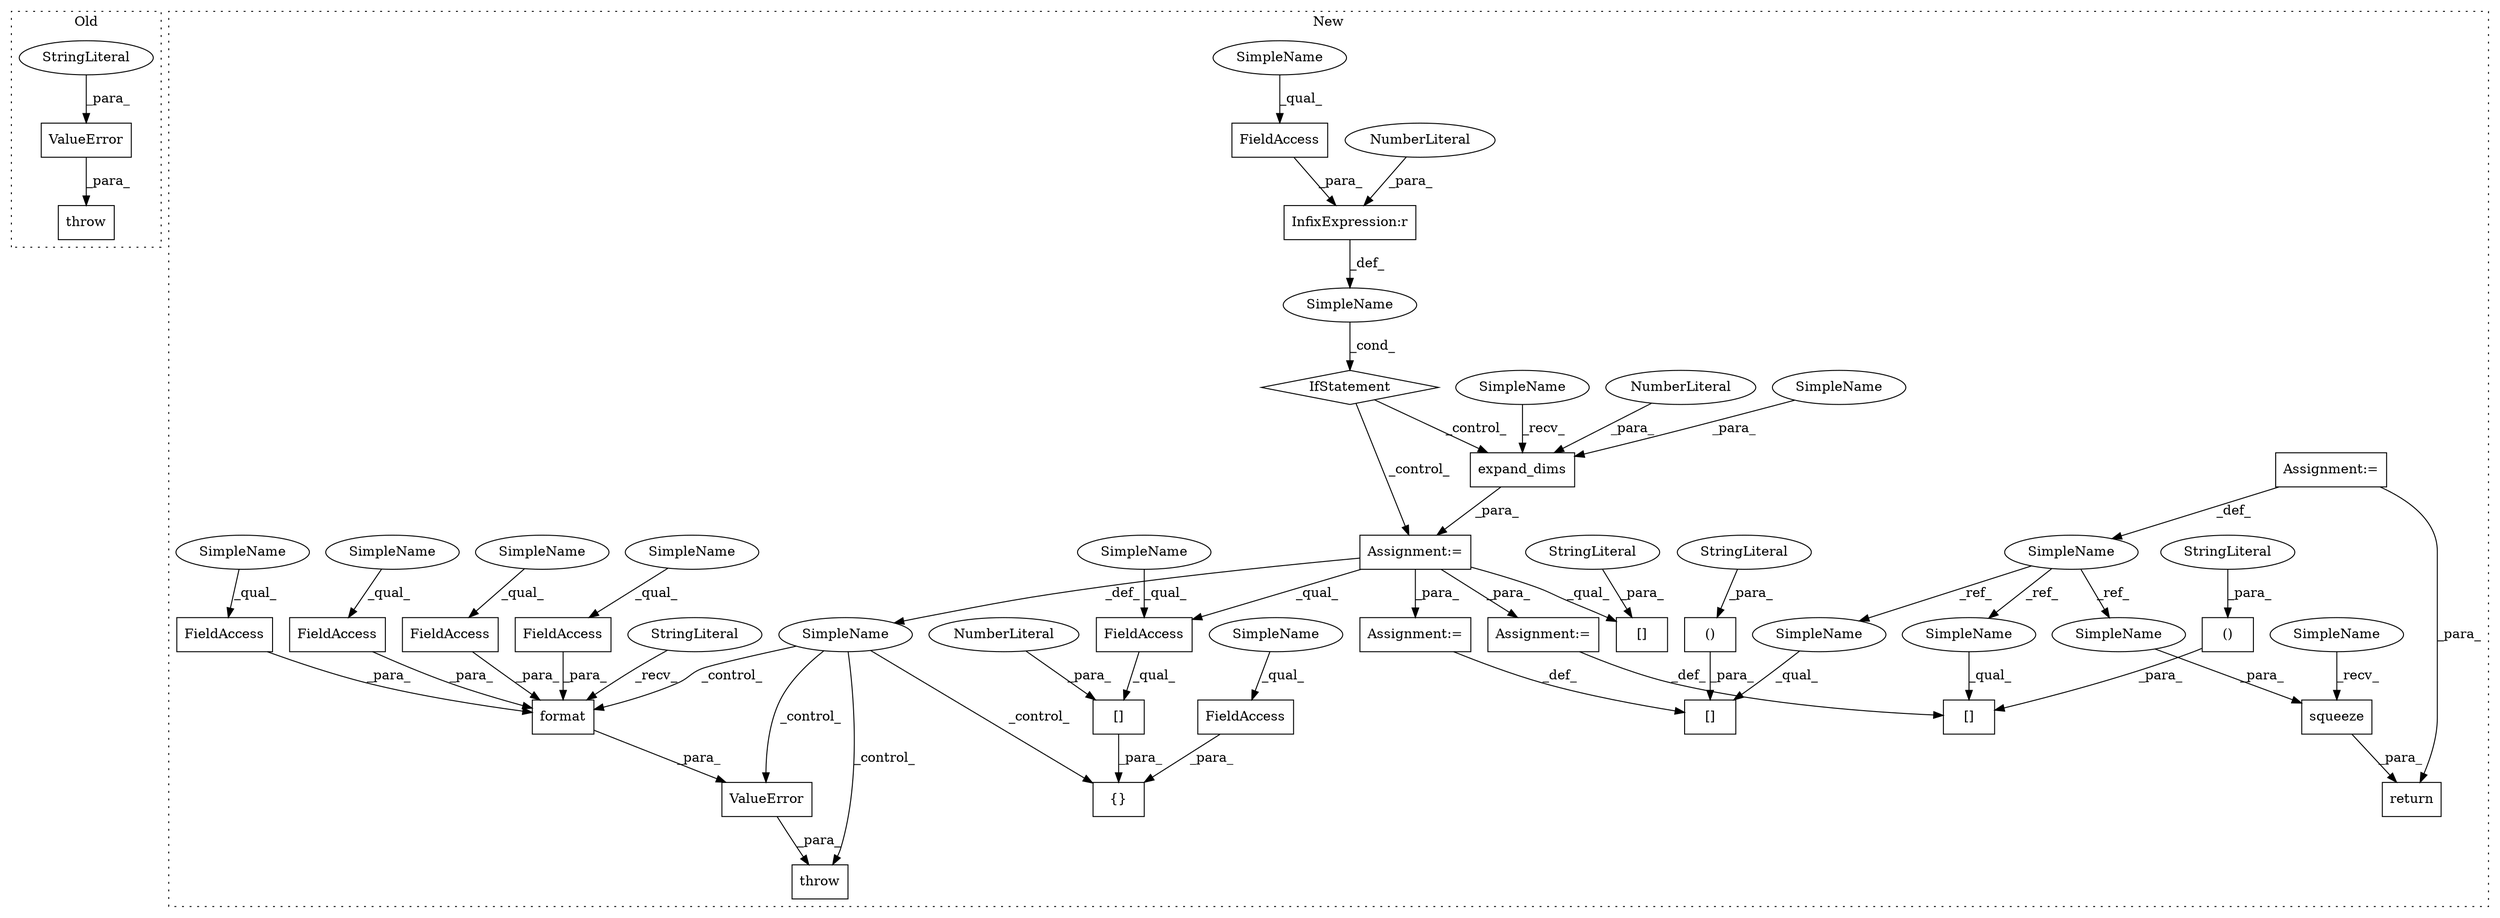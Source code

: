 digraph G {
subgraph cluster0 {
1 [label="throw" a="53" s="1584" l="6" shape="box"];
19 [label="ValueError" a="32" s="1590,1627" l="11,1" shape="box"];
21 [label="StringLiteral" a="45" s="1601" l="26" shape="ellipse"];
label = "Old";
style="dotted";
}
subgraph cluster1 {
2 [label="expand_dims" a="32" s="1887,1903" l="12,1" shape="box"];
3 [label="Assignment:=" a="7" s="1880" l="1" shape="box"];
4 [label="NumberLiteral" a="34" s="1902" l="1" shape="ellipse"];
5 [label="IfStatement" a="25" s="1853,1868" l="4,2" shape="diamond"];
6 [label="SimpleName" a="42" s="" l="" shape="ellipse"];
7 [label="InfixExpression:r" a="27" s="1864" l="3" shape="box"];
8 [label="FieldAccess" a="22" s="1857" l="7" shape="box"];
9 [label="[]" a="2" s="1920,1947" l="9,1" shape="box"];
10 [label="NumberLiteral" a="34" s="1867" l="1" shape="ellipse"];
11 [label="format" a="32" s="2054,2092" l="7,1" shape="box"];
12 [label="SimpleName" a="42" s="" l="" shape="ellipse"];
13 [label="throw" a="53" s="1995" l="6" shape="box"];
14 [label="FieldAccess" a="22" s="2061" l="7" shape="box"];
15 [label="StringLiteral" a="45" s="1929" l="18" shape="ellipse"];
16 [label="FieldAccess" a="22" s="2085" l="7" shape="box"];
17 [label="FieldAccess" a="22" s="2077" l="7" shape="box"];
18 [label="FieldAccess" a="22" s="2069" l="7" shape="box"];
20 [label="ValueError" a="32" s="2001,2093" l="11,1" shape="box"];
22 [label="StringLiteral" a="45" s="2012" l="41" shape="ellipse"];
23 [label="Assignment:=" a="7" s="2333" l="1" shape="box"];
24 [label="squeeze" a="32" s="2450,2460" l="8,1" shape="box"];
25 [label="[]" a="2" s="2158,2213" l="8,2" shape="box"];
26 [label="()" a="106" s="2166" l="47" shape="box"];
27 [label="{}" a="4" s="2130,2150" l="1,1" shape="box"];
28 [label="[]" a="2" s="2293,2331" l="8,2" shape="box"];
29 [label="()" a="106" s="2301" l="30" shape="box"];
30 [label="[]" a="2" s="2131,2141" l="9,1" shape="box"];
31 [label="NumberLiteral" a="34" s="2140" l="1" shape="ellipse"];
32 [label="FieldAccess" a="22" s="2131" l="8" shape="box"];
33 [label="FieldAccess" a="22" s="2143" l="7" shape="box"];
34 [label="SimpleName" a="42" s="2106" l="2" shape="ellipse"];
35 [label="StringLiteral" a="45" s="2197" l="16" shape="ellipse"];
36 [label="StringLiteral" a="45" s="2315" l="16" shape="ellipse"];
37 [label="Assignment:=" a="7" s="2215" l="1" shape="box"];
38 [label="Assignment:=" a="7" s="2108" l="1" shape="box"];
39 [label="return" a="41" s="2437" l="7" shape="box"];
40 [label="SimpleName" a="42" s="1881" l="5" shape="ellipse"];
41 [label="SimpleName" a="42" s="2444" l="5" shape="ellipse"];
42 [label="SimpleName" a="42" s="2293" l="2" shape="ellipse"];
43 [label="SimpleName" a="42" s="2458" l="2" shape="ellipse"];
44 [label="SimpleName" a="42" s="2158" l="2" shape="ellipse"];
45 [label="SimpleName" a="42" s="1857" l="2" shape="ellipse"];
46 [label="SimpleName" a="42" s="1899" l="2" shape="ellipse"];
47 [label="SimpleName" a="42" s="2131" l="2" shape="ellipse"];
48 [label="SimpleName" a="42" s="2077" l="3" shape="ellipse"];
49 [label="SimpleName" a="42" s="2085" l="3" shape="ellipse"];
50 [label="SimpleName" a="42" s="2069" l="3" shape="ellipse"];
51 [label="SimpleName" a="42" s="2143" l="3" shape="ellipse"];
52 [label="SimpleName" a="42" s="2061" l="3" shape="ellipse"];
label = "New";
style="dotted";
}
2 -> 3 [label="_para_"];
3 -> 32 [label="_qual_"];
3 -> 37 [label="_para_"];
3 -> 9 [label="_qual_"];
3 -> 12 [label="_def_"];
3 -> 23 [label="_para_"];
4 -> 2 [label="_para_"];
5 -> 2 [label="_control_"];
5 -> 3 [label="_control_"];
6 -> 5 [label="_cond_"];
7 -> 6 [label="_def_"];
8 -> 7 [label="_para_"];
10 -> 7 [label="_para_"];
11 -> 20 [label="_para_"];
12 -> 11 [label="_control_"];
12 -> 27 [label="_control_"];
12 -> 20 [label="_control_"];
12 -> 13 [label="_control_"];
14 -> 11 [label="_para_"];
15 -> 9 [label="_para_"];
16 -> 11 [label="_para_"];
17 -> 11 [label="_para_"];
18 -> 11 [label="_para_"];
19 -> 1 [label="_para_"];
20 -> 13 [label="_para_"];
21 -> 19 [label="_para_"];
22 -> 11 [label="_recv_"];
23 -> 28 [label="_def_"];
24 -> 39 [label="_para_"];
26 -> 25 [label="_para_"];
29 -> 28 [label="_para_"];
30 -> 27 [label="_para_"];
31 -> 30 [label="_para_"];
32 -> 30 [label="_qual_"];
33 -> 27 [label="_para_"];
34 -> 43 [label="_ref_"];
34 -> 42 [label="_ref_"];
34 -> 44 [label="_ref_"];
35 -> 26 [label="_para_"];
36 -> 29 [label="_para_"];
37 -> 25 [label="_def_"];
38 -> 34 [label="_def_"];
38 -> 39 [label="_para_"];
40 -> 2 [label="_recv_"];
41 -> 24 [label="_recv_"];
42 -> 28 [label="_qual_"];
43 -> 24 [label="_para_"];
44 -> 25 [label="_qual_"];
45 -> 8 [label="_qual_"];
46 -> 2 [label="_para_"];
47 -> 32 [label="_qual_"];
48 -> 17 [label="_qual_"];
49 -> 16 [label="_qual_"];
50 -> 18 [label="_qual_"];
51 -> 33 [label="_qual_"];
52 -> 14 [label="_qual_"];
}